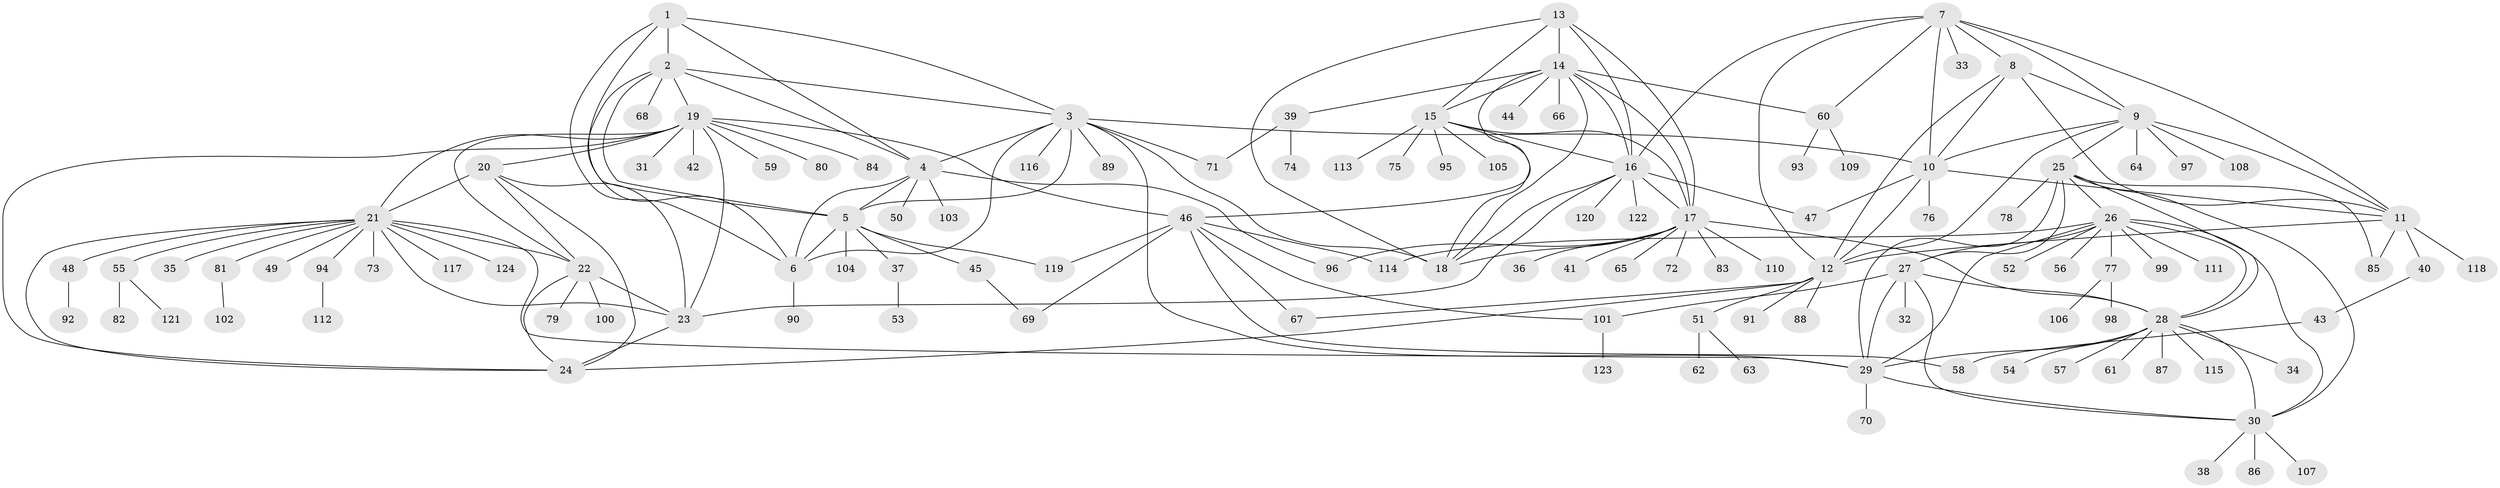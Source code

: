 // Generated by graph-tools (version 1.1) at 2025/11/02/27/25 16:11:36]
// undirected, 124 vertices, 191 edges
graph export_dot {
graph [start="1"]
  node [color=gray90,style=filled];
  1;
  2;
  3;
  4;
  5;
  6;
  7;
  8;
  9;
  10;
  11;
  12;
  13;
  14;
  15;
  16;
  17;
  18;
  19;
  20;
  21;
  22;
  23;
  24;
  25;
  26;
  27;
  28;
  29;
  30;
  31;
  32;
  33;
  34;
  35;
  36;
  37;
  38;
  39;
  40;
  41;
  42;
  43;
  44;
  45;
  46;
  47;
  48;
  49;
  50;
  51;
  52;
  53;
  54;
  55;
  56;
  57;
  58;
  59;
  60;
  61;
  62;
  63;
  64;
  65;
  66;
  67;
  68;
  69;
  70;
  71;
  72;
  73;
  74;
  75;
  76;
  77;
  78;
  79;
  80;
  81;
  82;
  83;
  84;
  85;
  86;
  87;
  88;
  89;
  90;
  91;
  92;
  93;
  94;
  95;
  96;
  97;
  98;
  99;
  100;
  101;
  102;
  103;
  104;
  105;
  106;
  107;
  108;
  109;
  110;
  111;
  112;
  113;
  114;
  115;
  116;
  117;
  118;
  119;
  120;
  121;
  122;
  123;
  124;
  1 -- 2;
  1 -- 3;
  1 -- 4;
  1 -- 5;
  1 -- 6;
  2 -- 3;
  2 -- 4;
  2 -- 5;
  2 -- 6;
  2 -- 19;
  2 -- 68;
  3 -- 4;
  3 -- 5;
  3 -- 6;
  3 -- 10;
  3 -- 18;
  3 -- 29;
  3 -- 71;
  3 -- 89;
  3 -- 116;
  4 -- 5;
  4 -- 6;
  4 -- 50;
  4 -- 96;
  4 -- 103;
  5 -- 6;
  5 -- 37;
  5 -- 45;
  5 -- 104;
  5 -- 119;
  6 -- 90;
  7 -- 8;
  7 -- 9;
  7 -- 10;
  7 -- 11;
  7 -- 12;
  7 -- 16;
  7 -- 33;
  7 -- 60;
  8 -- 9;
  8 -- 10;
  8 -- 11;
  8 -- 12;
  9 -- 10;
  9 -- 11;
  9 -- 12;
  9 -- 25;
  9 -- 64;
  9 -- 97;
  9 -- 108;
  10 -- 11;
  10 -- 12;
  10 -- 47;
  10 -- 76;
  11 -- 12;
  11 -- 40;
  11 -- 85;
  11 -- 118;
  12 -- 24;
  12 -- 51;
  12 -- 67;
  12 -- 88;
  12 -- 91;
  13 -- 14;
  13 -- 15;
  13 -- 16;
  13 -- 17;
  13 -- 18;
  14 -- 15;
  14 -- 16;
  14 -- 17;
  14 -- 18;
  14 -- 39;
  14 -- 44;
  14 -- 46;
  14 -- 60;
  14 -- 66;
  15 -- 16;
  15 -- 17;
  15 -- 18;
  15 -- 75;
  15 -- 95;
  15 -- 105;
  15 -- 113;
  16 -- 17;
  16 -- 18;
  16 -- 23;
  16 -- 47;
  16 -- 120;
  16 -- 122;
  17 -- 18;
  17 -- 28;
  17 -- 36;
  17 -- 41;
  17 -- 65;
  17 -- 72;
  17 -- 83;
  17 -- 96;
  17 -- 110;
  19 -- 20;
  19 -- 21;
  19 -- 22;
  19 -- 23;
  19 -- 24;
  19 -- 31;
  19 -- 42;
  19 -- 46;
  19 -- 59;
  19 -- 80;
  19 -- 84;
  20 -- 21;
  20 -- 22;
  20 -- 23;
  20 -- 24;
  21 -- 22;
  21 -- 23;
  21 -- 24;
  21 -- 29;
  21 -- 35;
  21 -- 48;
  21 -- 49;
  21 -- 55;
  21 -- 73;
  21 -- 81;
  21 -- 94;
  21 -- 117;
  21 -- 124;
  22 -- 23;
  22 -- 24;
  22 -- 79;
  22 -- 100;
  23 -- 24;
  25 -- 26;
  25 -- 27;
  25 -- 28;
  25 -- 29;
  25 -- 30;
  25 -- 78;
  25 -- 85;
  26 -- 27;
  26 -- 28;
  26 -- 29;
  26 -- 30;
  26 -- 52;
  26 -- 56;
  26 -- 77;
  26 -- 99;
  26 -- 111;
  26 -- 114;
  27 -- 28;
  27 -- 29;
  27 -- 30;
  27 -- 32;
  27 -- 101;
  28 -- 29;
  28 -- 30;
  28 -- 34;
  28 -- 54;
  28 -- 57;
  28 -- 61;
  28 -- 87;
  28 -- 115;
  29 -- 30;
  29 -- 70;
  30 -- 38;
  30 -- 86;
  30 -- 107;
  37 -- 53;
  39 -- 71;
  39 -- 74;
  40 -- 43;
  43 -- 58;
  45 -- 69;
  46 -- 58;
  46 -- 67;
  46 -- 69;
  46 -- 101;
  46 -- 114;
  46 -- 119;
  48 -- 92;
  51 -- 62;
  51 -- 63;
  55 -- 82;
  55 -- 121;
  60 -- 93;
  60 -- 109;
  77 -- 98;
  77 -- 106;
  81 -- 102;
  94 -- 112;
  101 -- 123;
}
